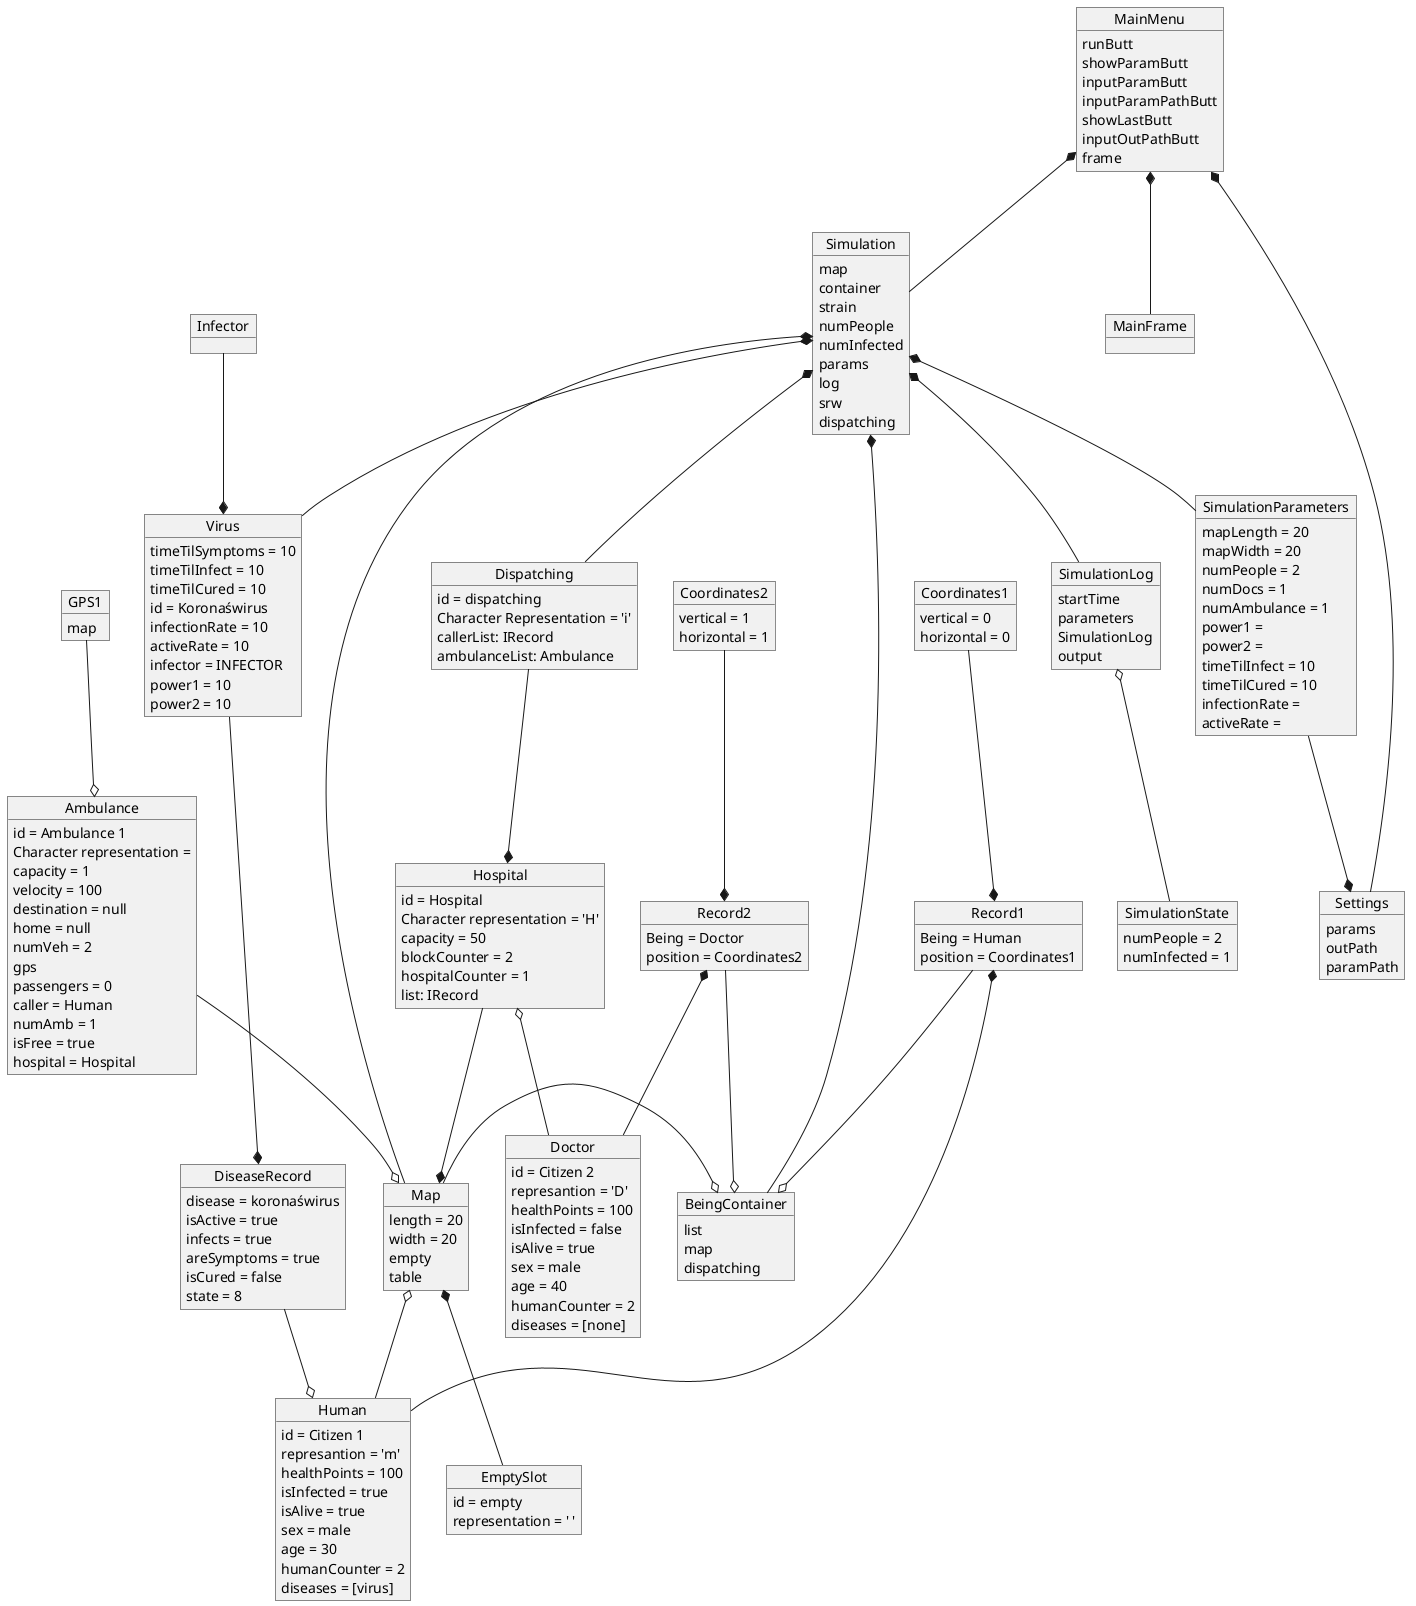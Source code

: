 @startuml Object diagram
object Virus{
    timeTilSymptoms = 10
    timeTilInfect = 10
    timeTilCured = 10
    id = Koronaświrus
    infectionRate = 10
    activeRate = 10
    infector = INFECTOR 
    power1 = 10
    power2 = 10
}
object Infector{

}
object DiseaseRecord{
    disease = koronaświrus
    isActive = true 
    infects = true 
    areSymptoms = true 
    isCured = false 
    state = 8
}





object GPS1{
    map 
}
object Ambulance{
    id = Ambulance 1
    Character representation = 
    capacity = 1
    velocity = 100
    destination = null
    home = null
    numVeh = 2
    gps
    passengers = 0
    caller = Human
    numAmb = 1
    isFree = true
    hospital = Hospital
}





object Dispatching{
    id = dispatching
    Character Representation = 'i'
    callerList: IRecord 
    ambulanceList: Ambulance 
}





object Hospital{
    id = Hospital
    Character representation = 'H'
    capacity = 50
    blockCounter = 2
    hospitalCounter = 1
    list: IRecord 
}





object Map{
    length = 20
    width = 20
    empty 
    table 
}
object EmptySlot{
    id = empty
    representation = ' '
}





object Human{
    id = Citizen 1
    represantion = 'm'
    healthPoints = 100
    isInfected = true
    isAlive = true
    sex = male 
    age = 30 
    humanCounter = 2
    diseases = [virus] 
}
object Doctor{
    id = Citizen 2
    represantion = 'D'
    healthPoints = 100
    isInfected = false
    isAlive = true
    sex = male 
    age = 40 
    humanCounter = 2
    diseases = [none]
}





object Record1{
    Being = Human
    position = Coordinates1
}
object Record2{
    Being = Doctor
    position = Coordinates2
}
object Coordinates1{
    vertical = 0
    horizontal = 0
}
object Coordinates2{
    vertical = 1
    horizontal = 1
}
object BeingContainer{
    list
    map
    dispatching
}





object MainFrame{

}
object MainMenu{
    runButt
    showParamButt
    inputParamButt
    inputParamPathButt
    showLastButt
    inputOutPathButt
    frame 
}





object SimulationState{
    numPeople = 2
    numInfected = 1
}
object SimulationLog{
    startTime
    parameters
    SimulationLog
    output
}
object SimulationParameters{
    mapLength = 20
    mapWidth = 20
    numPeople = 2
    numDocs = 1
    numAmbulance = 1
    power1 = 
    power2 = 
    timeTilInfect = 10
    timeTilCured = 10
    infectionRate = 
    activeRate = 
}
object Simulation{
    map
    container 
    strain 
    numPeople 
    numInfected 
    params 
    log 
    srw 
    dispatching 
}
object Settings{
    params 
    outPath
    paramPath 
}













Map -o BeingContainer 
Map *-- EmptySlot
Map o-- Human
Record1 *-- Human
Hospital o-- Doctor
Record2 *-- Doctor
Record1 --o BeingContainer
Hospital --* Map 
GPS1 --o Ambulance 
Ambulance --o Map
Infector --* Virus
Dispatching --* Hospital
Virus --* DiseaseRecord
DiseaseRecord --o Human
Coordinates1 --* Record1
Record2 --o BeingContainer
Coordinates2 --* Record2


SimulationLog o-- SimulationState
SimulationParameters --* Settings
Simulation *-- Map
Simulation *-- BeingContainer
Simulation *-- SimulationParameters
Simulation *-- SimulationLog
Simulation *-- Dispatching
Simulation *-- Virus
MainMenu *-- Simulation
MainMenu *-- Settings
MainMenu *-- MainFrame

@enduml 